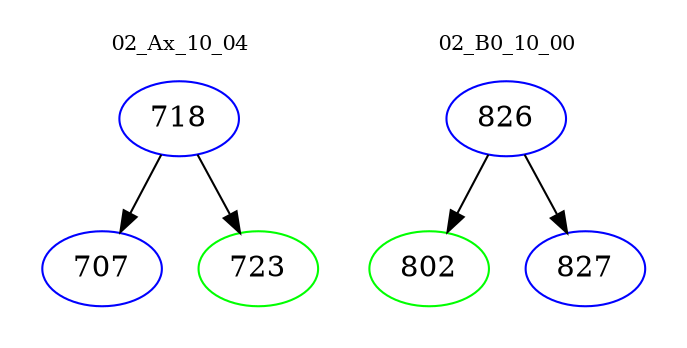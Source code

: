 digraph{
subgraph cluster_0 {
color = white
label = "02_Ax_10_04";
fontsize=10;
T0_718 [label="718", color="blue"]
T0_718 -> T0_707 [color="black"]
T0_707 [label="707", color="blue"]
T0_718 -> T0_723 [color="black"]
T0_723 [label="723", color="green"]
}
subgraph cluster_1 {
color = white
label = "02_B0_10_00";
fontsize=10;
T1_826 [label="826", color="blue"]
T1_826 -> T1_802 [color="black"]
T1_802 [label="802", color="green"]
T1_826 -> T1_827 [color="black"]
T1_827 [label="827", color="blue"]
}
}
